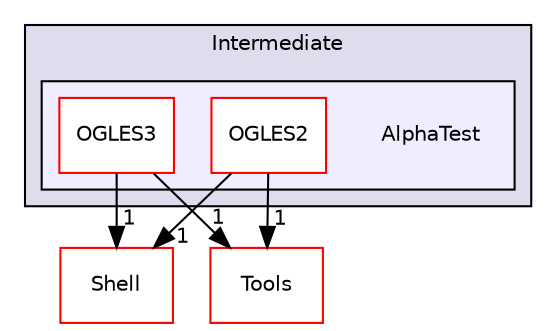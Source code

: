 digraph "PVR/SDK_3.4/Examples/Intermediate/AlphaTest" {
  compound=true
  node [ fontsize="10", fontname="Helvetica"];
  edge [ labelfontsize="10", labelfontname="Helvetica"];
  subgraph clusterdir_1fc4701d2c417cbbd376ebdde5d0b37f {
    graph [ bgcolor="#ddddee", pencolor="black", label="Intermediate" fontname="Helvetica", fontsize="10", URL="dir_1fc4701d2c417cbbd376ebdde5d0b37f.html"]
  subgraph clusterdir_b034b34eac0c1d5169803e1f748bef07 {
    graph [ bgcolor="#eeeeff", pencolor="black", label="" URL="dir_b034b34eac0c1d5169803e1f748bef07.html"];
    dir_b034b34eac0c1d5169803e1f748bef07 [shape=plaintext label="AlphaTest"];
    dir_c587327c3596a5f6dc32efebaeaeebae [shape=box label="OGLES2" color="red" fillcolor="white" style="filled" URL="dir_c587327c3596a5f6dc32efebaeaeebae.html"];
    dir_592fdd4f73b6f3e86d405cf27c41bfd5 [shape=box label="OGLES3" color="red" fillcolor="white" style="filled" URL="dir_592fdd4f73b6f3e86d405cf27c41bfd5.html"];
  }
  }
  dir_de41955a66a331b990d60d5323117a97 [shape=box label="Shell" fillcolor="white" style="filled" color="red" URL="dir_de41955a66a331b990d60d5323117a97.html"];
  dir_5222bd6691dac9df766f8a52293393a2 [shape=box label="Tools" fillcolor="white" style="filled" color="red" URL="dir_5222bd6691dac9df766f8a52293393a2.html"];
  dir_c587327c3596a5f6dc32efebaeaeebae->dir_de41955a66a331b990d60d5323117a97 [headlabel="1", labeldistance=1.5 headhref="dir_000726_000133.html"];
  dir_c587327c3596a5f6dc32efebaeaeebae->dir_5222bd6691dac9df766f8a52293393a2 [headlabel="1", labeldistance=1.5 headhref="dir_000726_001762.html"];
  dir_592fdd4f73b6f3e86d405cf27c41bfd5->dir_de41955a66a331b990d60d5323117a97 [headlabel="1", labeldistance=1.5 headhref="dir_000728_000133.html"];
  dir_592fdd4f73b6f3e86d405cf27c41bfd5->dir_5222bd6691dac9df766f8a52293393a2 [headlabel="1", labeldistance=1.5 headhref="dir_000728_001762.html"];
}
